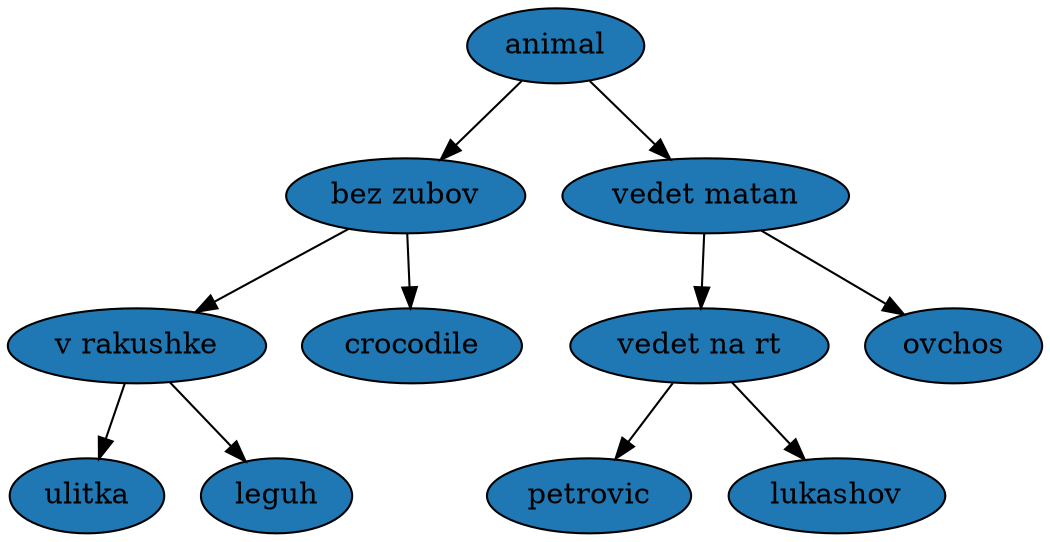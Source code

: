 strict digraph {
		Node_0 [label = "animal", shape = "ellipse", style = "filled", fillcolor = "#1f77b4"]
		Node_0 -> Node_1
		Node_1 [label = "bez zubov", shape = "ellipse", style = "filled", fillcolor = "#1f77b4"]
		Node_1 -> Node_2
		Node_2 [label = "v rakushke", shape = "ellipse", style = "filled", fillcolor = "#1f77b4"]
		Node_2 -> Node_3
		Node_3 [label = "ulitka", shape = "ellipse", style = "filled", fillcolor = "#1f77b4"]
		Node_2 -> Node_4
		Node_4 [label = "leguh", shape = "ellipse", style = "filled", fillcolor = "#1f77b4"]
		Node_1 -> Node_5
		Node_5 [label = "crocodile", shape = "ellipse", style = "filled", fillcolor = "#1f77b4"]
		Node_0 -> Node_6
		Node_6 [label = "vedet matan", shape = "ellipse", style = "filled", fillcolor = "#1f77b4"]
		Node_6 -> Node_7
		Node_7 [label = "vedet na rt", shape = "ellipse", style = "filled", fillcolor = "#1f77b4"]
		Node_7 -> Node_8
		Node_8 [label = "petrovic", shape = "ellipse", style = "filled", fillcolor = "#1f77b4"]
		Node_7 -> Node_9
		Node_9 [label = "lukashov", shape = "ellipse", style = "filled", fillcolor = "#1f77b4"]
		Node_6 -> Node_10
		Node_10 [label = "ovchos", shape = "ellipse", style = "filled", fillcolor = "#1f77b4"]
}